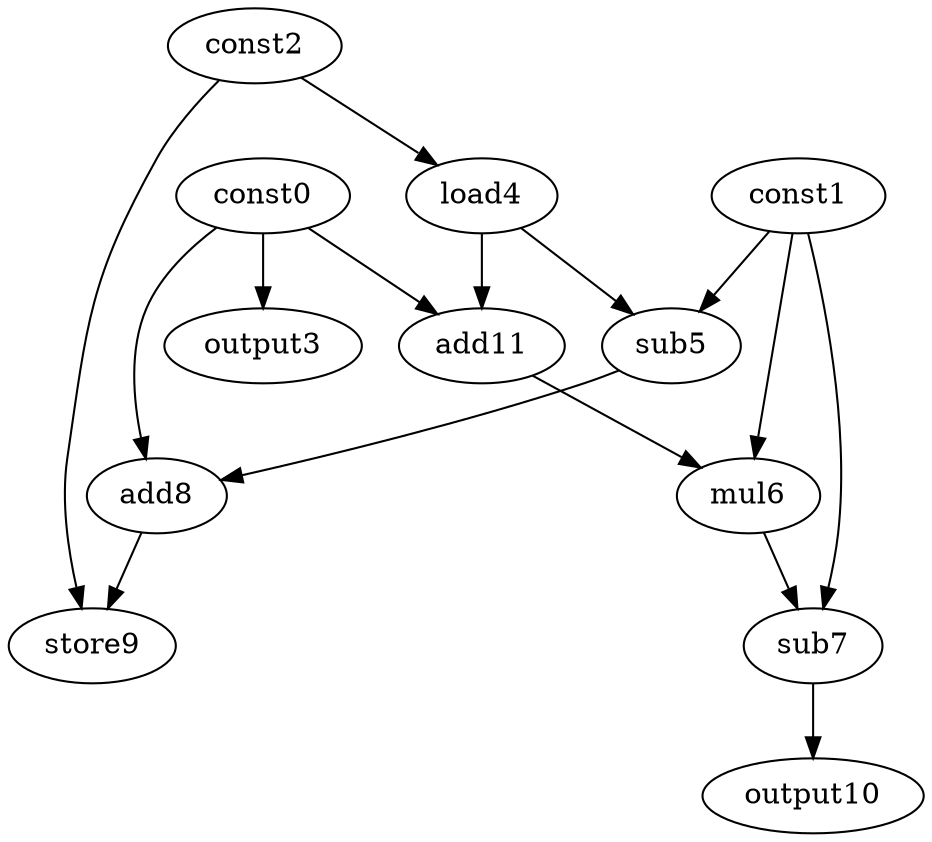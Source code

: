 digraph G { 
const0[opcode=const]; 
const1[opcode=const]; 
const2[opcode=const]; 
output3[opcode=output]; 
load4[opcode=load]; 
sub5[opcode=sub]; 
mul6[opcode=mul]; 
sub7[opcode=sub]; 
add8[opcode=add]; 
store9[opcode=store]; 
output10[opcode=output]; 
add11[opcode=add]; 
const0->output3[operand=0];
const2->load4[operand=0];
const1->sub5[operand=0];
load4->sub5[operand=1];
const0->add11[operand=0];
load4->add11[operand=1];
const1->mul6[operand=0];
add11->mul6[operand=1];
const0->add8[operand=0];
sub5->add8[operand=1];
const1->sub7[operand=0];
mul6->sub7[operand=1];
add8->store9[operand=0];
const2->store9[operand=1];
sub7->output10[operand=0];
}
